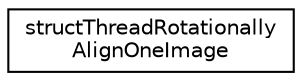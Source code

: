 digraph "Graphical Class Hierarchy"
{
  edge [fontname="Helvetica",fontsize="10",labelfontname="Helvetica",labelfontsize="10"];
  node [fontname="Helvetica",fontsize="10",shape=record];
  rankdir="LR";
  Node0 [label="structThreadRotationally\lAlignOneImage",height=0.2,width=0.4,color="black", fillcolor="white", style="filled",URL="$structstructThreadRotationallyAlignOneImage.html"];
}

